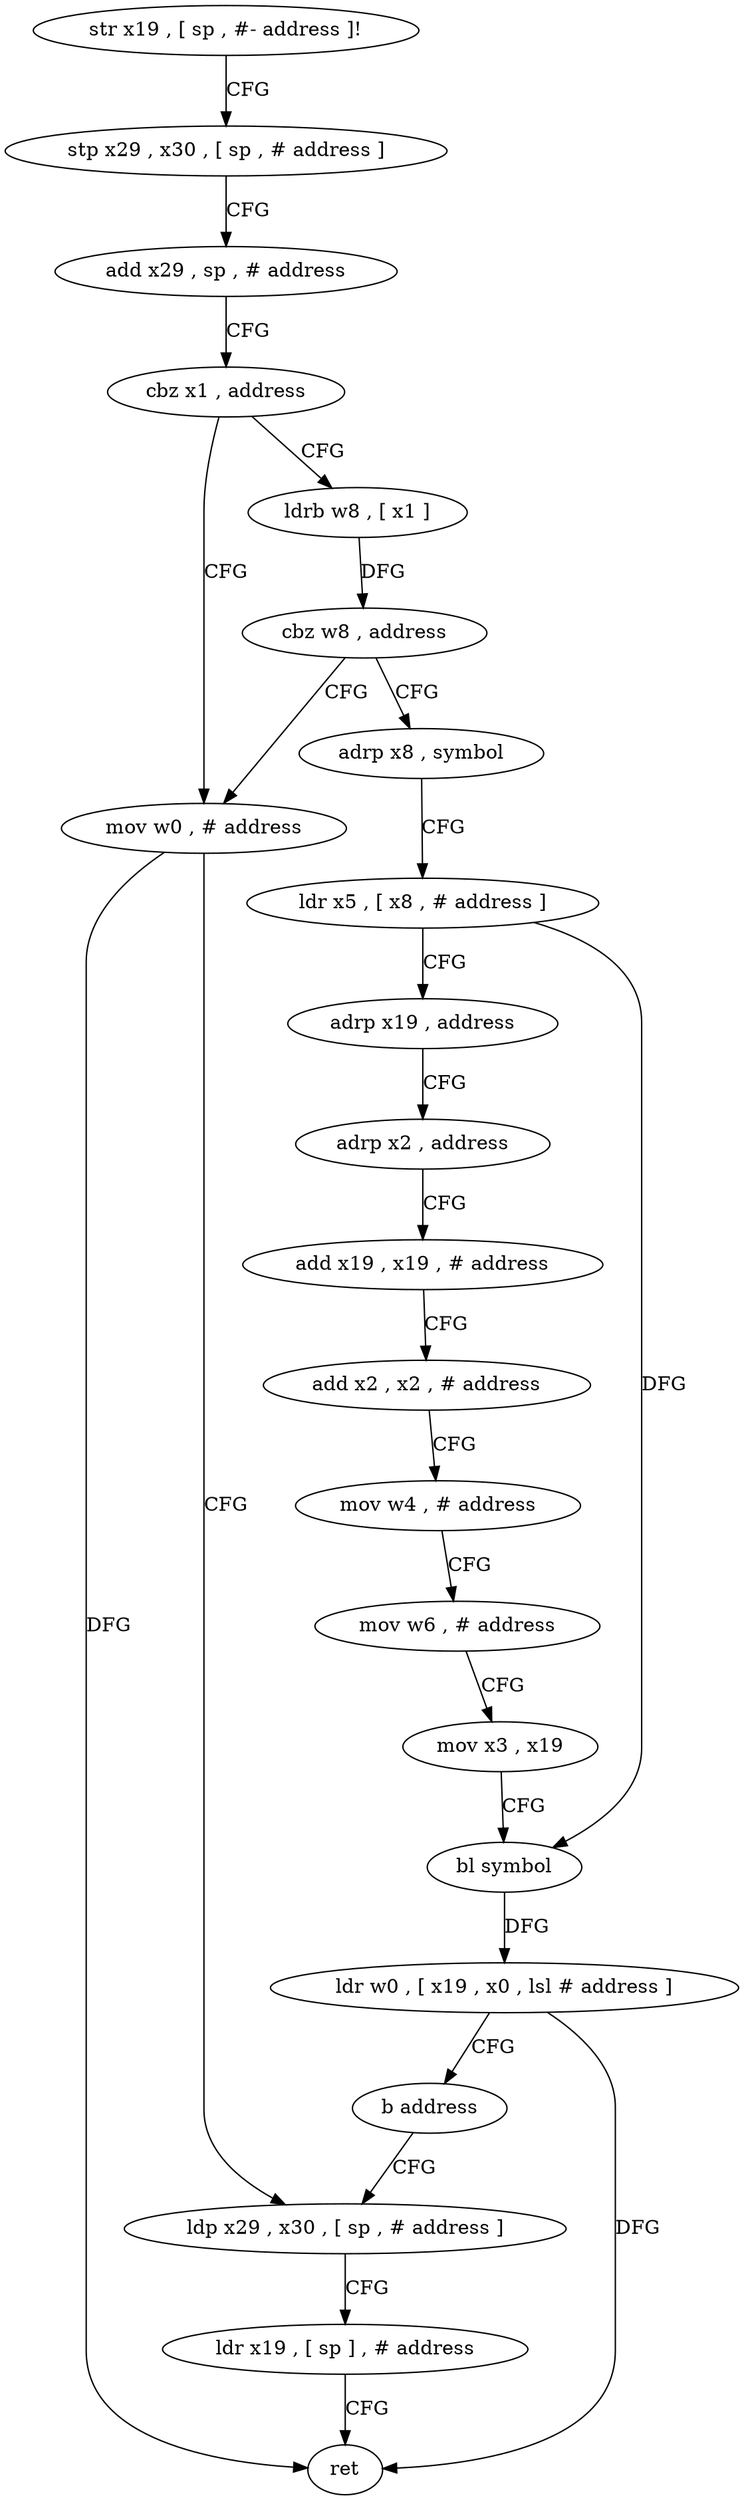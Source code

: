 digraph "func" {
"4232804" [label = "str x19 , [ sp , #- address ]!" ]
"4232808" [label = "stp x29 , x30 , [ sp , # address ]" ]
"4232812" [label = "add x29 , sp , # address" ]
"4232816" [label = "cbz x1 , address" ]
"4232876" [label = "mov w0 , # address" ]
"4232820" [label = "ldrb w8 , [ x1 ]" ]
"4232880" [label = "ldp x29 , x30 , [ sp , # address ]" ]
"4232824" [label = "cbz w8 , address" ]
"4232828" [label = "adrp x8 , symbol" ]
"4232832" [label = "ldr x5 , [ x8 , # address ]" ]
"4232836" [label = "adrp x19 , address" ]
"4232840" [label = "adrp x2 , address" ]
"4232844" [label = "add x19 , x19 , # address" ]
"4232848" [label = "add x2 , x2 , # address" ]
"4232852" [label = "mov w4 , # address" ]
"4232856" [label = "mov w6 , # address" ]
"4232860" [label = "mov x3 , x19" ]
"4232864" [label = "bl symbol" ]
"4232868" [label = "ldr w0 , [ x19 , x0 , lsl # address ]" ]
"4232872" [label = "b address" ]
"4232884" [label = "ldr x19 , [ sp ] , # address" ]
"4232888" [label = "ret" ]
"4232804" -> "4232808" [ label = "CFG" ]
"4232808" -> "4232812" [ label = "CFG" ]
"4232812" -> "4232816" [ label = "CFG" ]
"4232816" -> "4232876" [ label = "CFG" ]
"4232816" -> "4232820" [ label = "CFG" ]
"4232876" -> "4232880" [ label = "CFG" ]
"4232876" -> "4232888" [ label = "DFG" ]
"4232820" -> "4232824" [ label = "DFG" ]
"4232880" -> "4232884" [ label = "CFG" ]
"4232824" -> "4232876" [ label = "CFG" ]
"4232824" -> "4232828" [ label = "CFG" ]
"4232828" -> "4232832" [ label = "CFG" ]
"4232832" -> "4232836" [ label = "CFG" ]
"4232832" -> "4232864" [ label = "DFG" ]
"4232836" -> "4232840" [ label = "CFG" ]
"4232840" -> "4232844" [ label = "CFG" ]
"4232844" -> "4232848" [ label = "CFG" ]
"4232848" -> "4232852" [ label = "CFG" ]
"4232852" -> "4232856" [ label = "CFG" ]
"4232856" -> "4232860" [ label = "CFG" ]
"4232860" -> "4232864" [ label = "CFG" ]
"4232864" -> "4232868" [ label = "DFG" ]
"4232868" -> "4232872" [ label = "CFG" ]
"4232868" -> "4232888" [ label = "DFG" ]
"4232872" -> "4232880" [ label = "CFG" ]
"4232884" -> "4232888" [ label = "CFG" ]
}

